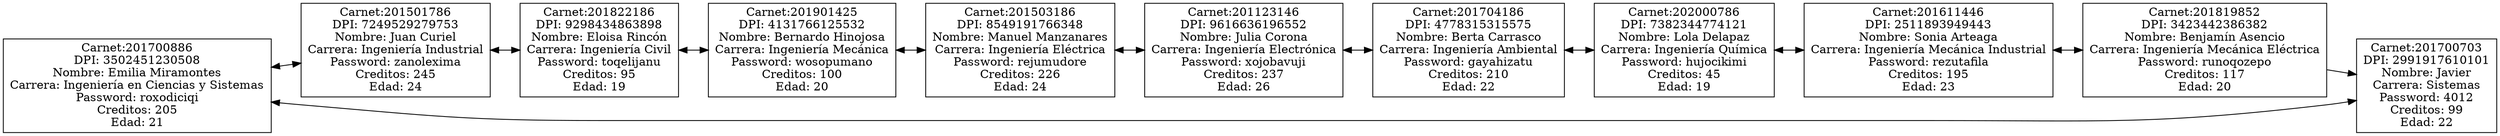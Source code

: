 digraph estudiantes{ 
 rankdir=LR;
N0[label="Carnet:201700886
DPI: 3502451230508
Nombre: Emilia Miramontes
Carrera: Ingeniería en Ciencias y Sistemas
Password: roxodiciqi
Creditos: 205
Edad: 21", shape=box];
N1[label="Carnet:201501786
DPI: 7249529279753
Nombre: Juan Curiel
Carrera: Ingeniería Industrial
Password: zanolexima
Creditos: 245
Edad: 24", shape=box];
N2[label="Carnet:201822186
DPI: 9298434863898
Nombre: Eloisa Rincón
Carrera: Ingeniería Civil
Password: toqelijanu
Creditos: 95
Edad: 19", shape=box];
N3[label="Carnet:201901425
DPI: 4131766125532
Nombre: Bernardo Hinojosa
Carrera: Ingeniería Mecánica
Password: wosopumano
Creditos: 100
Edad: 20", shape=box];
N4[label="Carnet:201503186
DPI: 8549191766348
Nombre: Manuel Manzanares
Carrera: Ingeniería Eléctrica
Password: rejumudore
Creditos: 226
Edad: 24", shape=box];
N5[label="Carnet:201123146
DPI: 9616636196552
Nombre: Julia Corona
Carrera: Ingeniería Electrónica
Password: xojobavuji
Creditos: 237
Edad: 26", shape=box];
N6[label="Carnet:201704186
DPI: 4778315315575
Nombre: Berta Carrasco
Carrera: Ingeniería Ambiental
Password: gayahizatu
Creditos: 210
Edad: 22", shape=box];
N7[label="Carnet:202000786
DPI: 7382344774121
Nombre: Lola Delapaz
Carrera: Ingeniería Química
Password: hujocikimi
Creditos: 45
Edad: 19", shape=box];
N8[label="Carnet:201611446
DPI: 2511893949443
Nombre: Sonia Arteaga
Carrera: Ingeniería Mecánica Industrial
Password: rezutafila
Creditos: 195
Edad: 23", shape=box];
N9[label="Carnet:201819852
DPI: 3423442386382
Nombre: Benjamín Asencio
Carrera: Ingeniería Mecánica Eléctrica
Password: runoqozepo
Creditos: 117
Edad: 20", shape=box];
N10[label="Carnet:201700703
DPI: 2991917610101
Nombre: Javier
Carrera: Sistemas
Password: 4012
Creditos: 99
Edad: 22", shape=box];
N0->N1;
N0->N10;

N1->N0;
N1->N2;

N2->N1;
N2->N3;

N3->N2;
N3->N4;

N4->N3;
N4->N5;

N5->N4;
N5->N6;

N6->N5;
N6->N7;

N7->N6;
N7->N8;

N8->N7;
N8->N9;

N9->N8;
N9->N10;


N10->N0;
concentrate=true }